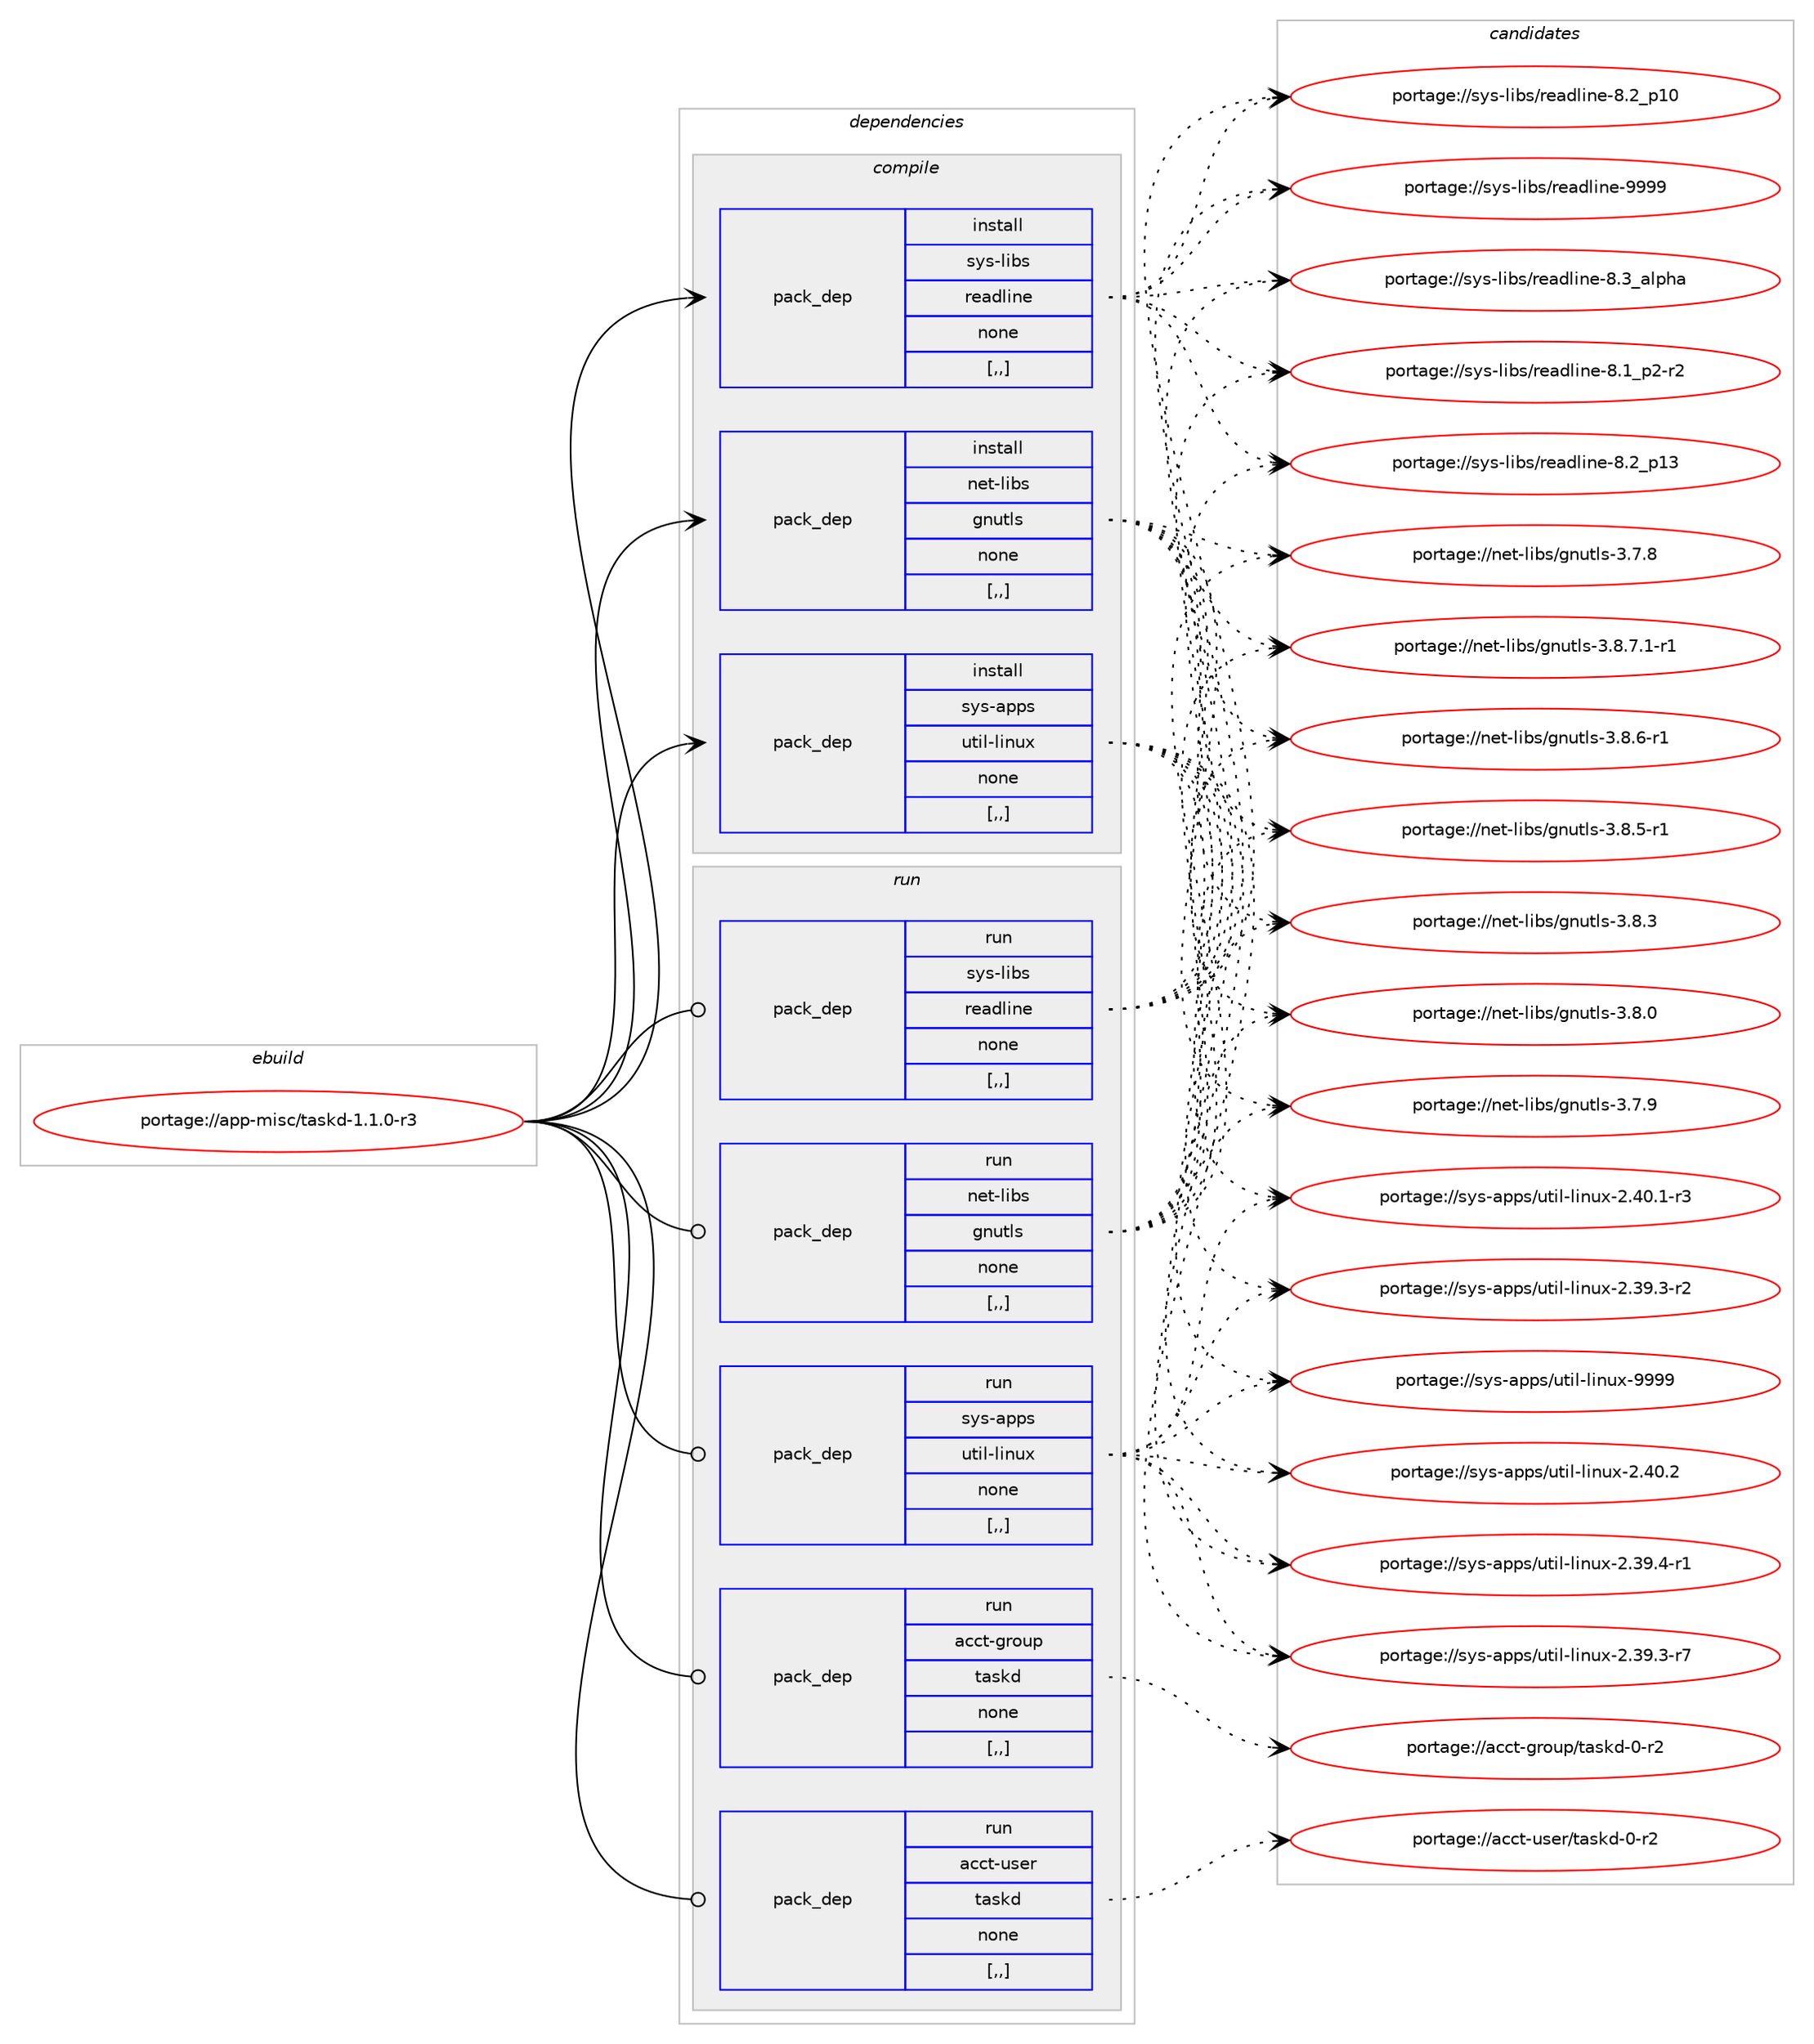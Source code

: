 digraph prolog {

# *************
# Graph options
# *************

newrank=true;
concentrate=true;
compound=true;
graph [rankdir=LR,fontname=Helvetica,fontsize=10,ranksep=1.5];#, ranksep=2.5, nodesep=0.2];
edge  [arrowhead=vee];
node  [fontname=Helvetica,fontsize=10];

# **********
# The ebuild
# **********

subgraph cluster_leftcol {
color=gray;
label=<<i>ebuild</i>>;
id [label="portage://app-misc/taskd-1.1.0-r3", color=red, width=4, href="../app-misc/taskd-1.1.0-r3.svg"];
}

# ****************
# The dependencies
# ****************

subgraph cluster_midcol {
color=gray;
label=<<i>dependencies</i>>;
subgraph cluster_compile {
fillcolor="#eeeeee";
style=filled;
label=<<i>compile</i>>;
subgraph pack391228 {
dependency537828 [label=<<TABLE BORDER="0" CELLBORDER="1" CELLSPACING="0" CELLPADDING="4" WIDTH="220"><TR><TD ROWSPAN="6" CELLPADDING="30">pack_dep</TD></TR><TR><TD WIDTH="110">install</TD></TR><TR><TD>net-libs</TD></TR><TR><TD>gnutls</TD></TR><TR><TD>none</TD></TR><TR><TD>[,,]</TD></TR></TABLE>>, shape=none, color=blue];
}
id:e -> dependency537828:w [weight=20,style="solid",arrowhead="vee"];
subgraph pack391229 {
dependency537829 [label=<<TABLE BORDER="0" CELLBORDER="1" CELLSPACING="0" CELLPADDING="4" WIDTH="220"><TR><TD ROWSPAN="6" CELLPADDING="30">pack_dep</TD></TR><TR><TD WIDTH="110">install</TD></TR><TR><TD>sys-apps</TD></TR><TR><TD>util-linux</TD></TR><TR><TD>none</TD></TR><TR><TD>[,,]</TD></TR></TABLE>>, shape=none, color=blue];
}
id:e -> dependency537829:w [weight=20,style="solid",arrowhead="vee"];
subgraph pack391230 {
dependency537830 [label=<<TABLE BORDER="0" CELLBORDER="1" CELLSPACING="0" CELLPADDING="4" WIDTH="220"><TR><TD ROWSPAN="6" CELLPADDING="30">pack_dep</TD></TR><TR><TD WIDTH="110">install</TD></TR><TR><TD>sys-libs</TD></TR><TR><TD>readline</TD></TR><TR><TD>none</TD></TR><TR><TD>[,,]</TD></TR></TABLE>>, shape=none, color=blue];
}
id:e -> dependency537830:w [weight=20,style="solid",arrowhead="vee"];
}
subgraph cluster_compileandrun {
fillcolor="#eeeeee";
style=filled;
label=<<i>compile and run</i>>;
}
subgraph cluster_run {
fillcolor="#eeeeee";
style=filled;
label=<<i>run</i>>;
subgraph pack391231 {
dependency537831 [label=<<TABLE BORDER="0" CELLBORDER="1" CELLSPACING="0" CELLPADDING="4" WIDTH="220"><TR><TD ROWSPAN="6" CELLPADDING="30">pack_dep</TD></TR><TR><TD WIDTH="110">run</TD></TR><TR><TD>acct-group</TD></TR><TR><TD>taskd</TD></TR><TR><TD>none</TD></TR><TR><TD>[,,]</TD></TR></TABLE>>, shape=none, color=blue];
}
id:e -> dependency537831:w [weight=20,style="solid",arrowhead="odot"];
subgraph pack391232 {
dependency537832 [label=<<TABLE BORDER="0" CELLBORDER="1" CELLSPACING="0" CELLPADDING="4" WIDTH="220"><TR><TD ROWSPAN="6" CELLPADDING="30">pack_dep</TD></TR><TR><TD WIDTH="110">run</TD></TR><TR><TD>acct-user</TD></TR><TR><TD>taskd</TD></TR><TR><TD>none</TD></TR><TR><TD>[,,]</TD></TR></TABLE>>, shape=none, color=blue];
}
id:e -> dependency537832:w [weight=20,style="solid",arrowhead="odot"];
subgraph pack391233 {
dependency537833 [label=<<TABLE BORDER="0" CELLBORDER="1" CELLSPACING="0" CELLPADDING="4" WIDTH="220"><TR><TD ROWSPAN="6" CELLPADDING="30">pack_dep</TD></TR><TR><TD WIDTH="110">run</TD></TR><TR><TD>net-libs</TD></TR><TR><TD>gnutls</TD></TR><TR><TD>none</TD></TR><TR><TD>[,,]</TD></TR></TABLE>>, shape=none, color=blue];
}
id:e -> dependency537833:w [weight=20,style="solid",arrowhead="odot"];
subgraph pack391234 {
dependency537834 [label=<<TABLE BORDER="0" CELLBORDER="1" CELLSPACING="0" CELLPADDING="4" WIDTH="220"><TR><TD ROWSPAN="6" CELLPADDING="30">pack_dep</TD></TR><TR><TD WIDTH="110">run</TD></TR><TR><TD>sys-apps</TD></TR><TR><TD>util-linux</TD></TR><TR><TD>none</TD></TR><TR><TD>[,,]</TD></TR></TABLE>>, shape=none, color=blue];
}
id:e -> dependency537834:w [weight=20,style="solid",arrowhead="odot"];
subgraph pack391235 {
dependency537835 [label=<<TABLE BORDER="0" CELLBORDER="1" CELLSPACING="0" CELLPADDING="4" WIDTH="220"><TR><TD ROWSPAN="6" CELLPADDING="30">pack_dep</TD></TR><TR><TD WIDTH="110">run</TD></TR><TR><TD>sys-libs</TD></TR><TR><TD>readline</TD></TR><TR><TD>none</TD></TR><TR><TD>[,,]</TD></TR></TABLE>>, shape=none, color=blue];
}
id:e -> dependency537835:w [weight=20,style="solid",arrowhead="odot"];
}
}

# **************
# The candidates
# **************

subgraph cluster_choices {
rank=same;
color=gray;
label=<<i>candidates</i>>;

subgraph choice391228 {
color=black;
nodesep=1;
choice11010111645108105981154710311011711610811545514656465546494511449 [label="portage://net-libs/gnutls-3.8.7.1-r1", color=red, width=4,href="../net-libs/gnutls-3.8.7.1-r1.svg"];
choice1101011164510810598115471031101171161081154551465646544511449 [label="portage://net-libs/gnutls-3.8.6-r1", color=red, width=4,href="../net-libs/gnutls-3.8.6-r1.svg"];
choice1101011164510810598115471031101171161081154551465646534511449 [label="portage://net-libs/gnutls-3.8.5-r1", color=red, width=4,href="../net-libs/gnutls-3.8.5-r1.svg"];
choice110101116451081059811547103110117116108115455146564651 [label="portage://net-libs/gnutls-3.8.3", color=red, width=4,href="../net-libs/gnutls-3.8.3.svg"];
choice110101116451081059811547103110117116108115455146564648 [label="portage://net-libs/gnutls-3.8.0", color=red, width=4,href="../net-libs/gnutls-3.8.0.svg"];
choice110101116451081059811547103110117116108115455146554657 [label="portage://net-libs/gnutls-3.7.9", color=red, width=4,href="../net-libs/gnutls-3.7.9.svg"];
choice110101116451081059811547103110117116108115455146554656 [label="portage://net-libs/gnutls-3.7.8", color=red, width=4,href="../net-libs/gnutls-3.7.8.svg"];
dependency537828:e -> choice11010111645108105981154710311011711610811545514656465546494511449:w [style=dotted,weight="100"];
dependency537828:e -> choice1101011164510810598115471031101171161081154551465646544511449:w [style=dotted,weight="100"];
dependency537828:e -> choice1101011164510810598115471031101171161081154551465646534511449:w [style=dotted,weight="100"];
dependency537828:e -> choice110101116451081059811547103110117116108115455146564651:w [style=dotted,weight="100"];
dependency537828:e -> choice110101116451081059811547103110117116108115455146564648:w [style=dotted,weight="100"];
dependency537828:e -> choice110101116451081059811547103110117116108115455146554657:w [style=dotted,weight="100"];
dependency537828:e -> choice110101116451081059811547103110117116108115455146554656:w [style=dotted,weight="100"];
}
subgraph choice391229 {
color=black;
nodesep=1;
choice115121115459711211211547117116105108451081051101171204557575757 [label="portage://sys-apps/util-linux-9999", color=red, width=4,href="../sys-apps/util-linux-9999.svg"];
choice1151211154597112112115471171161051084510810511011712045504652484650 [label="portage://sys-apps/util-linux-2.40.2", color=red, width=4,href="../sys-apps/util-linux-2.40.2.svg"];
choice11512111545971121121154711711610510845108105110117120455046524846494511451 [label="portage://sys-apps/util-linux-2.40.1-r3", color=red, width=4,href="../sys-apps/util-linux-2.40.1-r3.svg"];
choice11512111545971121121154711711610510845108105110117120455046515746524511449 [label="portage://sys-apps/util-linux-2.39.4-r1", color=red, width=4,href="../sys-apps/util-linux-2.39.4-r1.svg"];
choice11512111545971121121154711711610510845108105110117120455046515746514511455 [label="portage://sys-apps/util-linux-2.39.3-r7", color=red, width=4,href="../sys-apps/util-linux-2.39.3-r7.svg"];
choice11512111545971121121154711711610510845108105110117120455046515746514511450 [label="portage://sys-apps/util-linux-2.39.3-r2", color=red, width=4,href="../sys-apps/util-linux-2.39.3-r2.svg"];
dependency537829:e -> choice115121115459711211211547117116105108451081051101171204557575757:w [style=dotted,weight="100"];
dependency537829:e -> choice1151211154597112112115471171161051084510810511011712045504652484650:w [style=dotted,weight="100"];
dependency537829:e -> choice11512111545971121121154711711610510845108105110117120455046524846494511451:w [style=dotted,weight="100"];
dependency537829:e -> choice11512111545971121121154711711610510845108105110117120455046515746524511449:w [style=dotted,weight="100"];
dependency537829:e -> choice11512111545971121121154711711610510845108105110117120455046515746514511455:w [style=dotted,weight="100"];
dependency537829:e -> choice11512111545971121121154711711610510845108105110117120455046515746514511450:w [style=dotted,weight="100"];
}
subgraph choice391230 {
color=black;
nodesep=1;
choice115121115451081059811547114101971001081051101014557575757 [label="portage://sys-libs/readline-9999", color=red, width=4,href="../sys-libs/readline-9999.svg"];
choice1151211154510810598115471141019710010810511010145564651959710811210497 [label="portage://sys-libs/readline-8.3_alpha", color=red, width=4,href="../sys-libs/readline-8.3_alpha.svg"];
choice1151211154510810598115471141019710010810511010145564650951124951 [label="portage://sys-libs/readline-8.2_p13", color=red, width=4,href="../sys-libs/readline-8.2_p13.svg"];
choice1151211154510810598115471141019710010810511010145564650951124948 [label="portage://sys-libs/readline-8.2_p10", color=red, width=4,href="../sys-libs/readline-8.2_p10.svg"];
choice115121115451081059811547114101971001081051101014556464995112504511450 [label="portage://sys-libs/readline-8.1_p2-r2", color=red, width=4,href="../sys-libs/readline-8.1_p2-r2.svg"];
dependency537830:e -> choice115121115451081059811547114101971001081051101014557575757:w [style=dotted,weight="100"];
dependency537830:e -> choice1151211154510810598115471141019710010810511010145564651959710811210497:w [style=dotted,weight="100"];
dependency537830:e -> choice1151211154510810598115471141019710010810511010145564650951124951:w [style=dotted,weight="100"];
dependency537830:e -> choice1151211154510810598115471141019710010810511010145564650951124948:w [style=dotted,weight="100"];
dependency537830:e -> choice115121115451081059811547114101971001081051101014556464995112504511450:w [style=dotted,weight="100"];
}
subgraph choice391231 {
color=black;
nodesep=1;
choice97999911645103114111117112471169711510710045484511450 [label="portage://acct-group/taskd-0-r2", color=red, width=4,href="../acct-group/taskd-0-r2.svg"];
dependency537831:e -> choice97999911645103114111117112471169711510710045484511450:w [style=dotted,weight="100"];
}
subgraph choice391232 {
color=black;
nodesep=1;
choice97999911645117115101114471169711510710045484511450 [label="portage://acct-user/taskd-0-r2", color=red, width=4,href="../acct-user/taskd-0-r2.svg"];
dependency537832:e -> choice97999911645117115101114471169711510710045484511450:w [style=dotted,weight="100"];
}
subgraph choice391233 {
color=black;
nodesep=1;
choice11010111645108105981154710311011711610811545514656465546494511449 [label="portage://net-libs/gnutls-3.8.7.1-r1", color=red, width=4,href="../net-libs/gnutls-3.8.7.1-r1.svg"];
choice1101011164510810598115471031101171161081154551465646544511449 [label="portage://net-libs/gnutls-3.8.6-r1", color=red, width=4,href="../net-libs/gnutls-3.8.6-r1.svg"];
choice1101011164510810598115471031101171161081154551465646534511449 [label="portage://net-libs/gnutls-3.8.5-r1", color=red, width=4,href="../net-libs/gnutls-3.8.5-r1.svg"];
choice110101116451081059811547103110117116108115455146564651 [label="portage://net-libs/gnutls-3.8.3", color=red, width=4,href="../net-libs/gnutls-3.8.3.svg"];
choice110101116451081059811547103110117116108115455146564648 [label="portage://net-libs/gnutls-3.8.0", color=red, width=4,href="../net-libs/gnutls-3.8.0.svg"];
choice110101116451081059811547103110117116108115455146554657 [label="portage://net-libs/gnutls-3.7.9", color=red, width=4,href="../net-libs/gnutls-3.7.9.svg"];
choice110101116451081059811547103110117116108115455146554656 [label="portage://net-libs/gnutls-3.7.8", color=red, width=4,href="../net-libs/gnutls-3.7.8.svg"];
dependency537833:e -> choice11010111645108105981154710311011711610811545514656465546494511449:w [style=dotted,weight="100"];
dependency537833:e -> choice1101011164510810598115471031101171161081154551465646544511449:w [style=dotted,weight="100"];
dependency537833:e -> choice1101011164510810598115471031101171161081154551465646534511449:w [style=dotted,weight="100"];
dependency537833:e -> choice110101116451081059811547103110117116108115455146564651:w [style=dotted,weight="100"];
dependency537833:e -> choice110101116451081059811547103110117116108115455146564648:w [style=dotted,weight="100"];
dependency537833:e -> choice110101116451081059811547103110117116108115455146554657:w [style=dotted,weight="100"];
dependency537833:e -> choice110101116451081059811547103110117116108115455146554656:w [style=dotted,weight="100"];
}
subgraph choice391234 {
color=black;
nodesep=1;
choice115121115459711211211547117116105108451081051101171204557575757 [label="portage://sys-apps/util-linux-9999", color=red, width=4,href="../sys-apps/util-linux-9999.svg"];
choice1151211154597112112115471171161051084510810511011712045504652484650 [label="portage://sys-apps/util-linux-2.40.2", color=red, width=4,href="../sys-apps/util-linux-2.40.2.svg"];
choice11512111545971121121154711711610510845108105110117120455046524846494511451 [label="portage://sys-apps/util-linux-2.40.1-r3", color=red, width=4,href="../sys-apps/util-linux-2.40.1-r3.svg"];
choice11512111545971121121154711711610510845108105110117120455046515746524511449 [label="portage://sys-apps/util-linux-2.39.4-r1", color=red, width=4,href="../sys-apps/util-linux-2.39.4-r1.svg"];
choice11512111545971121121154711711610510845108105110117120455046515746514511455 [label="portage://sys-apps/util-linux-2.39.3-r7", color=red, width=4,href="../sys-apps/util-linux-2.39.3-r7.svg"];
choice11512111545971121121154711711610510845108105110117120455046515746514511450 [label="portage://sys-apps/util-linux-2.39.3-r2", color=red, width=4,href="../sys-apps/util-linux-2.39.3-r2.svg"];
dependency537834:e -> choice115121115459711211211547117116105108451081051101171204557575757:w [style=dotted,weight="100"];
dependency537834:e -> choice1151211154597112112115471171161051084510810511011712045504652484650:w [style=dotted,weight="100"];
dependency537834:e -> choice11512111545971121121154711711610510845108105110117120455046524846494511451:w [style=dotted,weight="100"];
dependency537834:e -> choice11512111545971121121154711711610510845108105110117120455046515746524511449:w [style=dotted,weight="100"];
dependency537834:e -> choice11512111545971121121154711711610510845108105110117120455046515746514511455:w [style=dotted,weight="100"];
dependency537834:e -> choice11512111545971121121154711711610510845108105110117120455046515746514511450:w [style=dotted,weight="100"];
}
subgraph choice391235 {
color=black;
nodesep=1;
choice115121115451081059811547114101971001081051101014557575757 [label="portage://sys-libs/readline-9999", color=red, width=4,href="../sys-libs/readline-9999.svg"];
choice1151211154510810598115471141019710010810511010145564651959710811210497 [label="portage://sys-libs/readline-8.3_alpha", color=red, width=4,href="../sys-libs/readline-8.3_alpha.svg"];
choice1151211154510810598115471141019710010810511010145564650951124951 [label="portage://sys-libs/readline-8.2_p13", color=red, width=4,href="../sys-libs/readline-8.2_p13.svg"];
choice1151211154510810598115471141019710010810511010145564650951124948 [label="portage://sys-libs/readline-8.2_p10", color=red, width=4,href="../sys-libs/readline-8.2_p10.svg"];
choice115121115451081059811547114101971001081051101014556464995112504511450 [label="portage://sys-libs/readline-8.1_p2-r2", color=red, width=4,href="../sys-libs/readline-8.1_p2-r2.svg"];
dependency537835:e -> choice115121115451081059811547114101971001081051101014557575757:w [style=dotted,weight="100"];
dependency537835:e -> choice1151211154510810598115471141019710010810511010145564651959710811210497:w [style=dotted,weight="100"];
dependency537835:e -> choice1151211154510810598115471141019710010810511010145564650951124951:w [style=dotted,weight="100"];
dependency537835:e -> choice1151211154510810598115471141019710010810511010145564650951124948:w [style=dotted,weight="100"];
dependency537835:e -> choice115121115451081059811547114101971001081051101014556464995112504511450:w [style=dotted,weight="100"];
}
}

}
